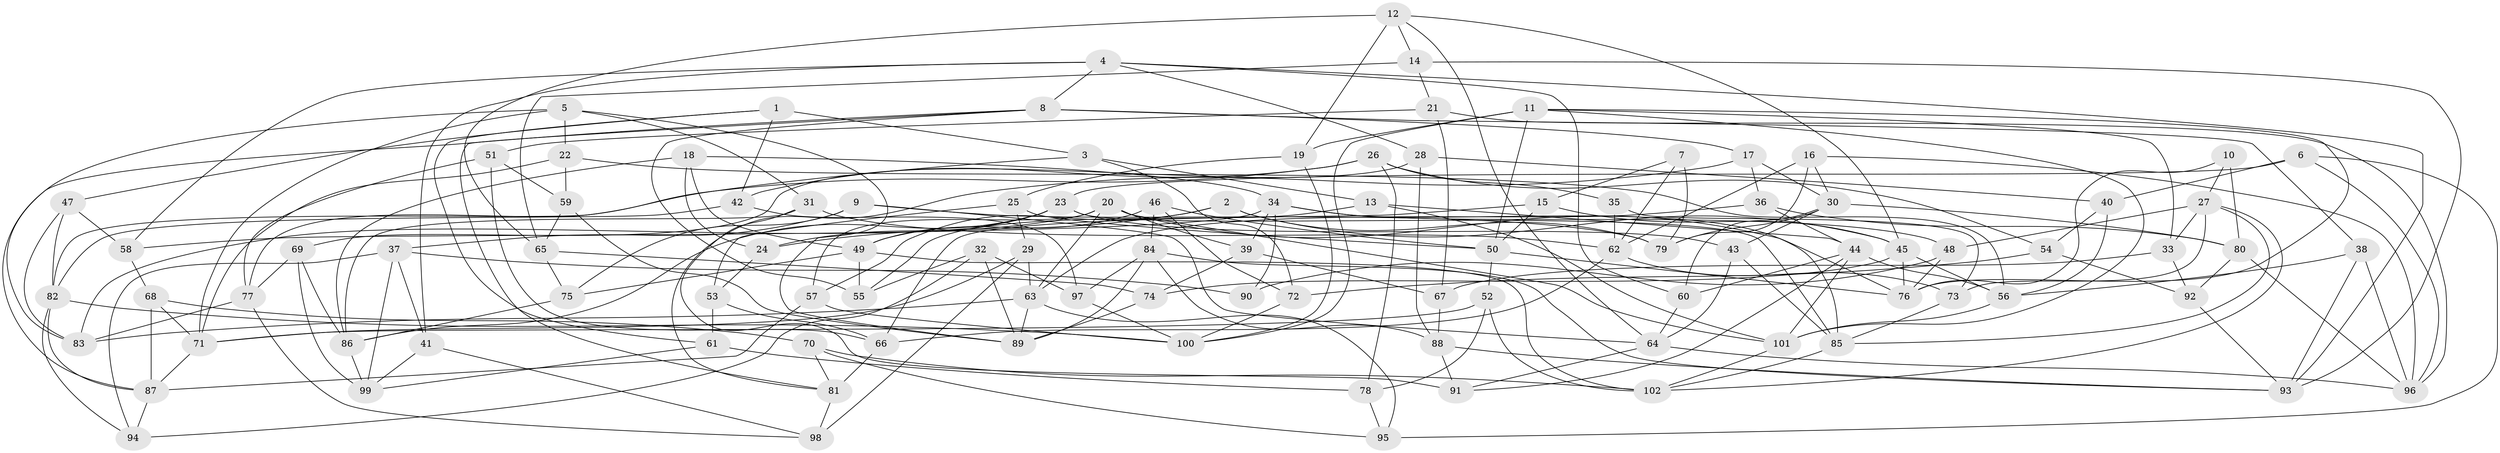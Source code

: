 // original degree distribution, {4: 1.0}
// Generated by graph-tools (version 1.1) at 2025/38/03/04/25 23:38:17]
// undirected, 102 vertices, 237 edges
graph export_dot {
  node [color=gray90,style=filled];
  1;
  2;
  3;
  4;
  5;
  6;
  7;
  8;
  9;
  10;
  11;
  12;
  13;
  14;
  15;
  16;
  17;
  18;
  19;
  20;
  21;
  22;
  23;
  24;
  25;
  26;
  27;
  28;
  29;
  30;
  31;
  32;
  33;
  34;
  35;
  36;
  37;
  38;
  39;
  40;
  41;
  42;
  43;
  44;
  45;
  46;
  47;
  48;
  49;
  50;
  51;
  52;
  53;
  54;
  55;
  56;
  57;
  58;
  59;
  60;
  61;
  62;
  63;
  64;
  65;
  66;
  67;
  68;
  69;
  70;
  71;
  72;
  73;
  74;
  75;
  76;
  77;
  78;
  79;
  80;
  81;
  82;
  83;
  84;
  85;
  86;
  87;
  88;
  89;
  90;
  91;
  92;
  93;
  94;
  95;
  96;
  97;
  98;
  99;
  100;
  101;
  102;
  1 -- 3 [weight=1.0];
  1 -- 42 [weight=1.0];
  1 -- 47 [weight=1.0];
  1 -- 61 [weight=1.0];
  2 -- 24 [weight=1.0];
  2 -- 45 [weight=1.0];
  2 -- 57 [weight=1.0];
  2 -- 79 [weight=1.0];
  3 -- 13 [weight=1.0];
  3 -- 72 [weight=1.0];
  3 -- 77 [weight=1.0];
  4 -- 8 [weight=1.0];
  4 -- 28 [weight=1.0];
  4 -- 41 [weight=1.0];
  4 -- 58 [weight=1.0];
  4 -- 60 [weight=1.0];
  4 -- 93 [weight=1.0];
  5 -- 22 [weight=1.0];
  5 -- 31 [weight=1.0];
  5 -- 71 [weight=1.0];
  5 -- 83 [weight=2.0];
  5 -- 89 [weight=1.0];
  6 -- 23 [weight=1.0];
  6 -- 40 [weight=1.0];
  6 -- 95 [weight=1.0];
  6 -- 96 [weight=1.0];
  7 -- 15 [weight=1.0];
  7 -- 62 [weight=1.0];
  7 -- 79 [weight=2.0];
  8 -- 17 [weight=1.0];
  8 -- 38 [weight=1.0];
  8 -- 55 [weight=1.0];
  8 -- 81 [weight=1.0];
  8 -- 87 [weight=1.0];
  9 -- 37 [weight=1.0];
  9 -- 64 [weight=1.0];
  9 -- 75 [weight=1.0];
  9 -- 79 [weight=1.0];
  10 -- 27 [weight=1.0];
  10 -- 76 [weight=1.0];
  10 -- 80 [weight=2.0];
  11 -- 19 [weight=1.0];
  11 -- 33 [weight=1.0];
  11 -- 50 [weight=1.0];
  11 -- 76 [weight=1.0];
  11 -- 100 [weight=1.0];
  11 -- 101 [weight=1.0];
  12 -- 14 [weight=1.0];
  12 -- 19 [weight=1.0];
  12 -- 45 [weight=1.0];
  12 -- 64 [weight=1.0];
  12 -- 65 [weight=2.0];
  13 -- 44 [weight=1.0];
  13 -- 55 [weight=1.0];
  13 -- 101 [weight=1.0];
  14 -- 21 [weight=1.0];
  14 -- 65 [weight=1.0];
  14 -- 93 [weight=1.0];
  15 -- 45 [weight=1.0];
  15 -- 50 [weight=1.0];
  15 -- 66 [weight=1.0];
  16 -- 30 [weight=1.0];
  16 -- 62 [weight=1.0];
  16 -- 79 [weight=1.0];
  16 -- 96 [weight=1.0];
  17 -- 30 [weight=1.0];
  17 -- 36 [weight=1.0];
  17 -- 81 [weight=1.0];
  18 -- 24 [weight=1.0];
  18 -- 34 [weight=1.0];
  18 -- 49 [weight=1.0];
  18 -- 86 [weight=1.0];
  19 -- 25 [weight=1.0];
  19 -- 100 [weight=1.0];
  20 -- 39 [weight=1.0];
  20 -- 57 [weight=1.0];
  20 -- 63 [weight=1.0];
  20 -- 76 [weight=1.0];
  20 -- 83 [weight=1.0];
  20 -- 101 [weight=1.0];
  21 -- 51 [weight=1.0];
  21 -- 67 [weight=1.0];
  21 -- 96 [weight=1.0];
  22 -- 56 [weight=1.0];
  22 -- 59 [weight=1.0];
  22 -- 71 [weight=1.0];
  23 -- 24 [weight=1.0];
  23 -- 43 [weight=1.0];
  23 -- 49 [weight=1.0];
  23 -- 85 [weight=1.0];
  23 -- 86 [weight=1.0];
  24 -- 53 [weight=1.0];
  25 -- 29 [weight=1.0];
  25 -- 50 [weight=1.0];
  25 -- 53 [weight=1.0];
  26 -- 35 [weight=2.0];
  26 -- 42 [weight=1.0];
  26 -- 54 [weight=1.0];
  26 -- 78 [weight=1.0];
  26 -- 82 [weight=1.0];
  27 -- 33 [weight=1.0];
  27 -- 48 [weight=1.0];
  27 -- 73 [weight=1.0];
  27 -- 85 [weight=1.0];
  27 -- 102 [weight=1.0];
  28 -- 40 [weight=1.0];
  28 -- 69 [weight=1.0];
  28 -- 88 [weight=1.0];
  29 -- 63 [weight=1.0];
  29 -- 71 [weight=1.0];
  29 -- 98 [weight=1.0];
  30 -- 43 [weight=1.0];
  30 -- 60 [weight=1.0];
  30 -- 79 [weight=1.0];
  30 -- 80 [weight=1.0];
  31 -- 62 [weight=1.0];
  31 -- 86 [weight=1.0];
  31 -- 91 [weight=1.0];
  32 -- 55 [weight=1.0];
  32 -- 89 [weight=1.0];
  32 -- 94 [weight=1.0];
  32 -- 97 [weight=1.0];
  33 -- 67 [weight=1.0];
  33 -- 92 [weight=1.0];
  34 -- 39 [weight=1.0];
  34 -- 48 [weight=1.0];
  34 -- 58 [weight=1.0];
  34 -- 85 [weight=1.0];
  34 -- 90 [weight=1.0];
  35 -- 62 [weight=1.0];
  35 -- 73 [weight=1.0];
  36 -- 44 [weight=1.0];
  36 -- 63 [weight=1.0];
  36 -- 80 [weight=1.0];
  37 -- 41 [weight=1.0];
  37 -- 90 [weight=2.0];
  37 -- 94 [weight=1.0];
  37 -- 99 [weight=1.0];
  38 -- 56 [weight=1.0];
  38 -- 93 [weight=1.0];
  38 -- 96 [weight=1.0];
  39 -- 67 [weight=1.0];
  39 -- 74 [weight=1.0];
  40 -- 54 [weight=1.0];
  40 -- 56 [weight=1.0];
  41 -- 98 [weight=1.0];
  41 -- 99 [weight=1.0];
  42 -- 82 [weight=1.0];
  42 -- 97 [weight=1.0];
  43 -- 64 [weight=1.0];
  43 -- 85 [weight=1.0];
  44 -- 56 [weight=1.0];
  44 -- 60 [weight=1.0];
  44 -- 91 [weight=1.0];
  44 -- 101 [weight=1.0];
  45 -- 56 [weight=1.0];
  45 -- 74 [weight=1.0];
  45 -- 76 [weight=1.0];
  46 -- 49 [weight=1.0];
  46 -- 50 [weight=1.0];
  46 -- 72 [weight=1.0];
  46 -- 84 [weight=1.0];
  47 -- 58 [weight=1.0];
  47 -- 82 [weight=1.0];
  47 -- 83 [weight=1.0];
  48 -- 76 [weight=1.0];
  48 -- 90 [weight=1.0];
  49 -- 55 [weight=1.0];
  49 -- 75 [weight=1.0];
  49 -- 102 [weight=1.0];
  50 -- 52 [weight=1.0];
  50 -- 76 [weight=1.0];
  51 -- 59 [weight=1.0];
  51 -- 66 [weight=1.0];
  51 -- 77 [weight=1.0];
  52 -- 71 [weight=1.0];
  52 -- 78 [weight=1.0];
  52 -- 102 [weight=1.0];
  53 -- 61 [weight=1.0];
  53 -- 66 [weight=1.0];
  54 -- 72 [weight=1.0];
  54 -- 92 [weight=1.0];
  56 -- 101 [weight=1.0];
  57 -- 87 [weight=1.0];
  57 -- 100 [weight=1.0];
  58 -- 68 [weight=1.0];
  59 -- 65 [weight=1.0];
  59 -- 89 [weight=1.0];
  60 -- 64 [weight=1.0];
  61 -- 78 [weight=1.0];
  61 -- 99 [weight=1.0];
  62 -- 66 [weight=1.0];
  62 -- 73 [weight=1.0];
  63 -- 83 [weight=1.0];
  63 -- 89 [weight=1.0];
  63 -- 95 [weight=1.0];
  64 -- 91 [weight=1.0];
  64 -- 96 [weight=1.0];
  65 -- 74 [weight=1.0];
  65 -- 75 [weight=1.0];
  66 -- 81 [weight=2.0];
  67 -- 88 [weight=1.0];
  68 -- 70 [weight=1.0];
  68 -- 71 [weight=1.0];
  68 -- 87 [weight=1.0];
  69 -- 77 [weight=2.0];
  69 -- 86 [weight=1.0];
  69 -- 99 [weight=2.0];
  70 -- 81 [weight=1.0];
  70 -- 95 [weight=1.0];
  70 -- 102 [weight=1.0];
  71 -- 87 [weight=1.0];
  72 -- 100 [weight=1.0];
  73 -- 85 [weight=1.0];
  74 -- 89 [weight=1.0];
  75 -- 86 [weight=1.0];
  77 -- 83 [weight=1.0];
  77 -- 98 [weight=1.0];
  78 -- 95 [weight=1.0];
  80 -- 92 [weight=1.0];
  80 -- 96 [weight=1.0];
  81 -- 98 [weight=1.0];
  82 -- 87 [weight=1.0];
  82 -- 94 [weight=1.0];
  82 -- 100 [weight=1.0];
  84 -- 88 [weight=2.0];
  84 -- 89 [weight=1.0];
  84 -- 93 [weight=1.0];
  84 -- 97 [weight=1.0];
  85 -- 102 [weight=1.0];
  86 -- 99 [weight=1.0];
  87 -- 94 [weight=1.0];
  88 -- 91 [weight=1.0];
  88 -- 93 [weight=1.0];
  92 -- 93 [weight=1.0];
  97 -- 100 [weight=1.0];
  101 -- 102 [weight=1.0];
}
